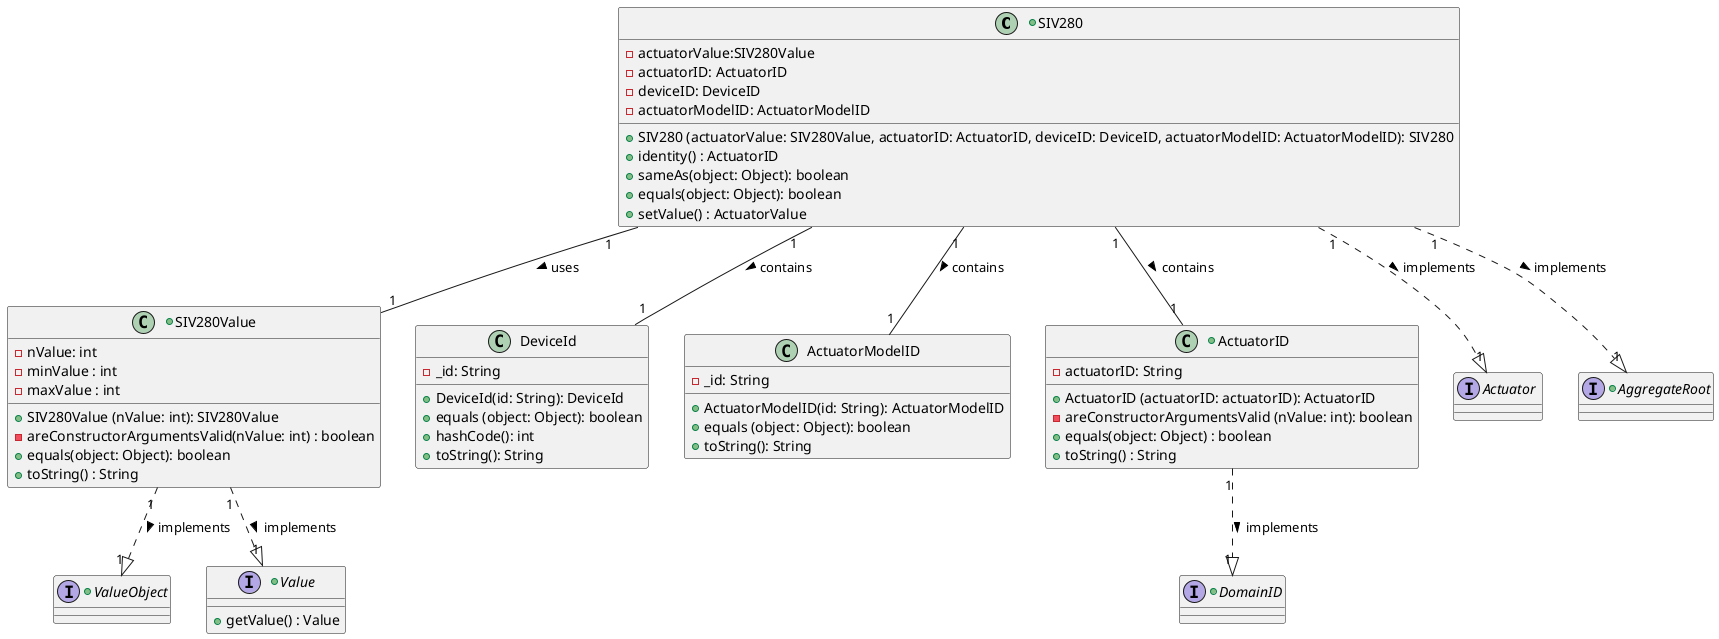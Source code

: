 @startuml
'https://plantuml.com/class-diagram


SIV280 "1" -- "1" SIV280Value : uses >
SIV280 "1" -- "1" DeviceId : contains >
SIV280 "1" -- "1" ActuatorModelID : contains >
SIV280 "1" -- "1" ActuatorID : contains >
ActuatorID "1" ..|> "1" DomainID : implements >
SIV280 "1" ..|> "1" "Actuator " : implements >
SIV280 "1" ..|> "1" AggregateRoot : implements >
SIV280Value "1" ..|> "1" ValueObject : implements >
SIV280Value "1" ..|> "1" Value : implements >


interface "Actuator "{
}

+class SIV280 {
-actuatorValue:SIV280Value
-actuatorID: ActuatorID
-deviceID: DeviceID
-actuatorModelID: ActuatorModelID
+ SIV280 (actuatorValue: SIV280Value, actuatorID: ActuatorID, deviceID: DeviceID, actuatorModelID: ActuatorModelID): SIV280
+ identity() : ActuatorID
+ sameAs(object: Object): boolean
+ equals(object: Object): boolean
+ setValue() : ActuatorValue
}

+class SIV280Value {
- nValue: int
- minValue : int
- maxValue : int
+ SIV280Value (nValue: int): SIV280Value
- areConstructorArgumentsValid(nValue: int) : boolean
+ equals(object: Object): boolean
+ toString() : String
}


+interface Value {
+ getValue() : Value
}

+class ActuatorID {
- actuatorID: String
+ ActuatorID (actuatorID: actuatorID): ActuatorID
- areConstructorArgumentsValid (nValue: int): boolean
+ equals(object: Object) : boolean
+ toString() : String
}

class DeviceId{
- _id: String
+ DeviceId(id: String): DeviceId
+ equals (object: Object): boolean
+ hashCode(): int
+ toString(): String
}

class ActuatorModelID{
- _id: String
+ ActuatorModelID(id: String): ActuatorModelID
+ equals (object: Object): boolean
+ toString(): String
}

+interface DomainID{
}

+interface AggregateRoot{
}

+interface ValueObject{
}









@enduml